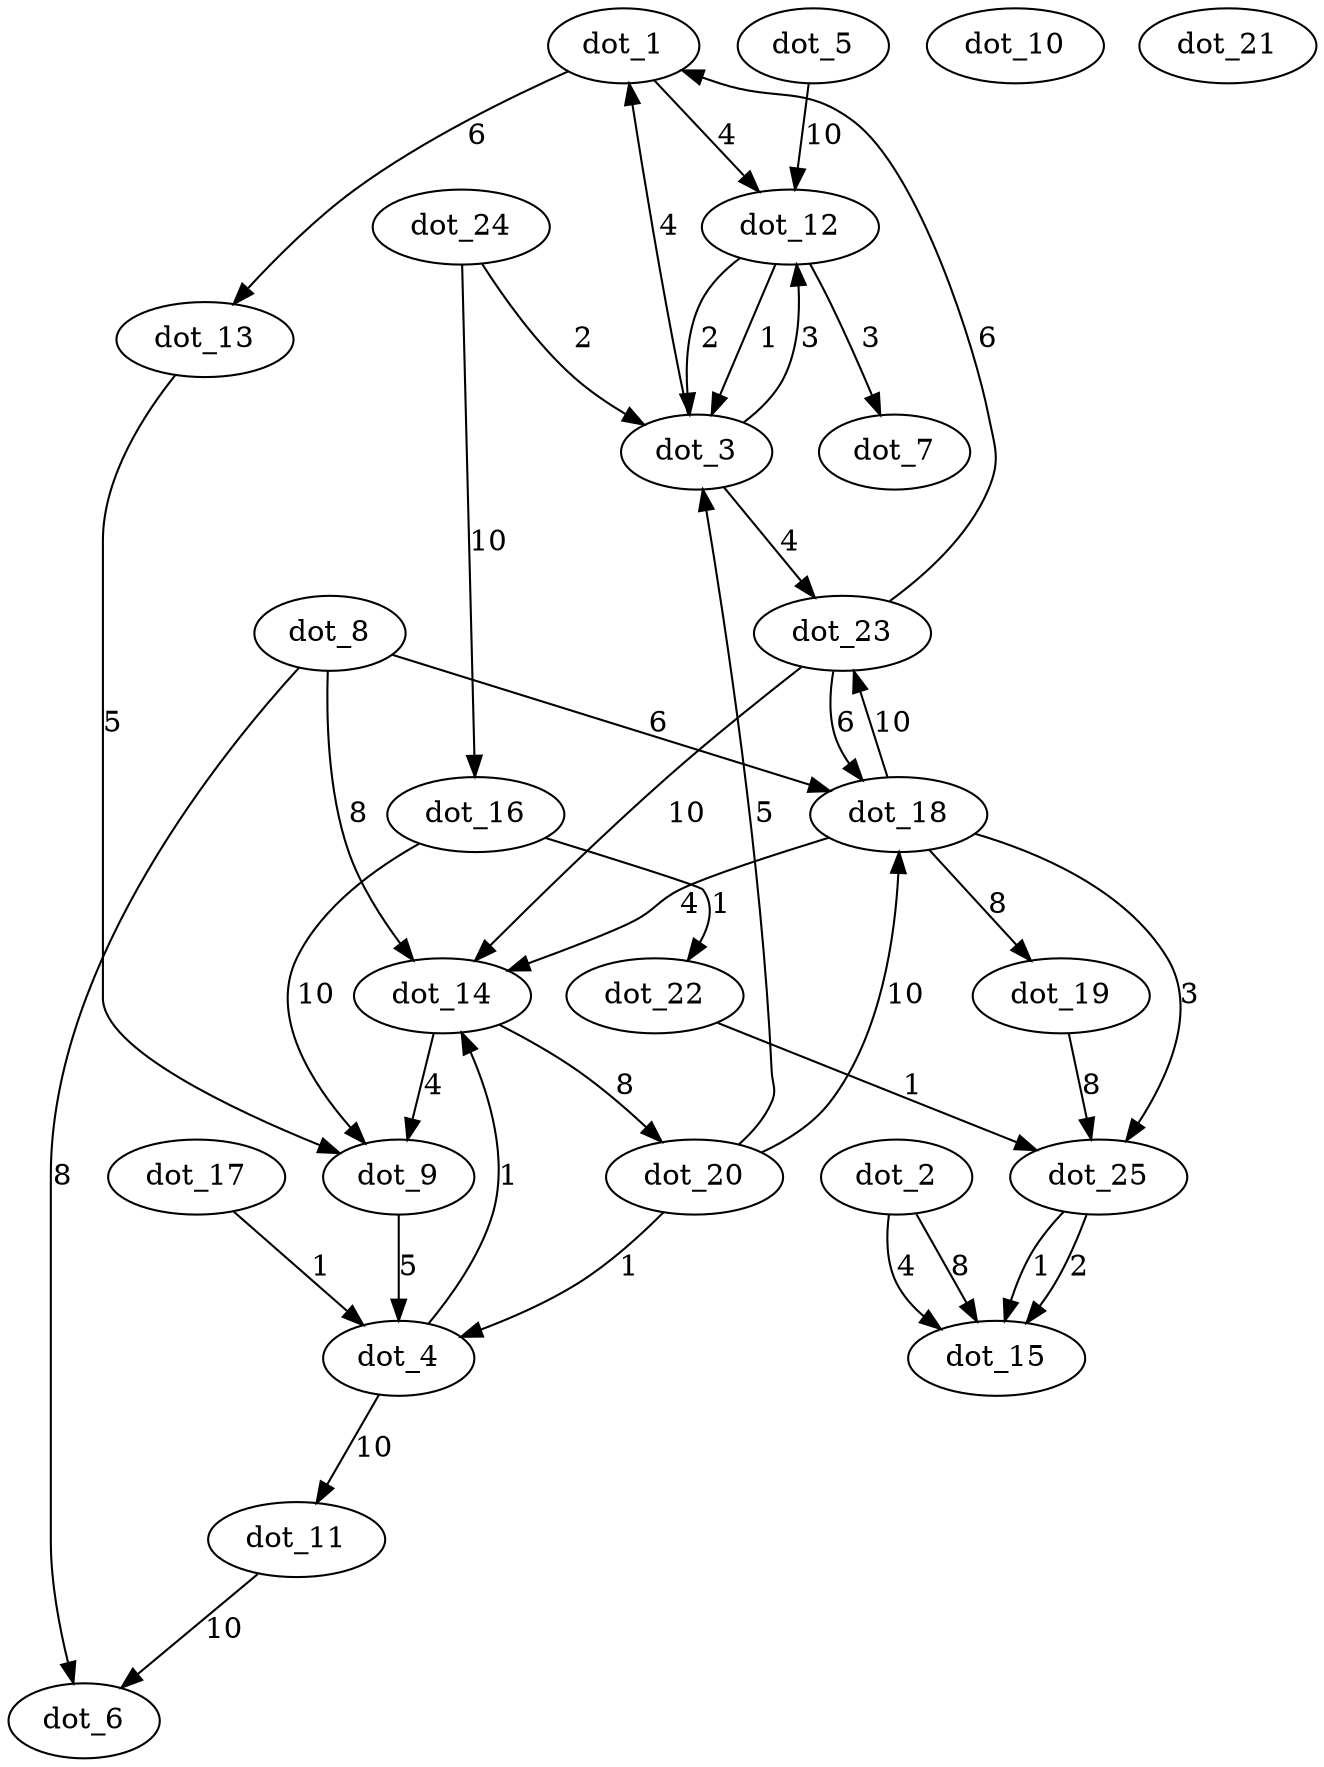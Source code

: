 digraph G {

  size="40,40"

  v0 [label="dot_1"]
  v1 [label="dot_2"]
  v2 [label="dot_3"]
  v3 [label="dot_4"]
  v4 [label="dot_5"]
  v5 [label="dot_6"]
  v6 [label="dot_7"]
  v7 [label="dot_8"]
  v8 [label="dot_9"]
  v9 [label="dot_10"]
  v10 [label="dot_11"]
  v11 [label="dot_12"]
  v12 [label="dot_13"]
  v13 [label="dot_14"]
  v14 [label="dot_15"]
  v15 [label="dot_16"]
  v16 [label="dot_17"]
  v17 [label="dot_18"]
  v18 [label="dot_19"]
  v19 [label="dot_20"]
  v20 [label="dot_21"]
  v21 [label="dot_22"]
  v22 [label="dot_23"]
  v23 [label="dot_24"]
  v24 [label="dot_25"]

  v23 -> v2 [label="2",arrowhead="normal"]
  v24 -> v14 [label="2",arrowhead="normal"]
  v7 -> v5 [label="8",arrowhead="normal"]
  v22 -> v0 [label="6",arrowhead="normal"]
  v2 -> v11 [label="3",arrowhead="normal"]
  v22 -> v13 [label="10",arrowhead="normal"]
  v2 -> v22 [label="4",arrowhead="normal"]
  v15 -> v21 [label="1",arrowhead="normal"]
  v18 -> v24 [label="8",arrowhead="normal"]
  v0 -> v11 [label="4",arrowhead="normal"]
  v3 -> v10 [label="10",arrowhead="normal"]
  v17 -> v24 [label="3",arrowhead="normal"]
  v11 -> v2 [label="1",arrowhead="normal"]
  v17 -> v22 [label="10",arrowhead="normal"]
  v1 -> v14 [label="4",arrowhead="normal"]
  v11 -> v6 [label="3",arrowhead="normal"]
  v12 -> v8 [label="5",arrowhead="normal"]
  v17 -> v18 [label="8",arrowhead="normal"]
  v22 -> v17 [label="6",arrowhead="normal"]
  v19 -> v3 [label="1",arrowhead="normal"]
  v15 -> v8 [label="10",arrowhead="normal"]
  v8 -> v3 [label="5",arrowhead="normal"]
  v13 -> v8 [label="4",arrowhead="normal"]
  v7 -> v17 [label="6",arrowhead="normal"]
  v19 -> v2 [label="5",arrowhead="normal"]
  v11 -> v2 [label="2",arrowhead="normal"]
  v16 -> v3 [label="1",arrowhead="normal"]
  v2 -> v0 [label="4",arrowhead="normal"]
  v3 -> v13 [label="1",arrowhead="normal"]
  v24 -> v14 [label="1",arrowhead="normal"]
  v21 -> v24 [label="1",arrowhead="normal"]
  v17 -> v13 [label="4",arrowhead="normal"]
  v23 -> v15 [label="10",arrowhead="normal"]
  v19 -> v17 [label="10",arrowhead="normal"]
  v13 -> v19 [label="8",arrowhead="normal"]
  v7 -> v13 [label="8",arrowhead="normal"]
  v1 -> v14 [label="8",arrowhead="normal"]
  v0 -> v12 [label="6",arrowhead="normal"]
  v10 -> v5 [label="10",arrowhead="normal"]
  v4 -> v11 [label="10",arrowhead="normal"]

}